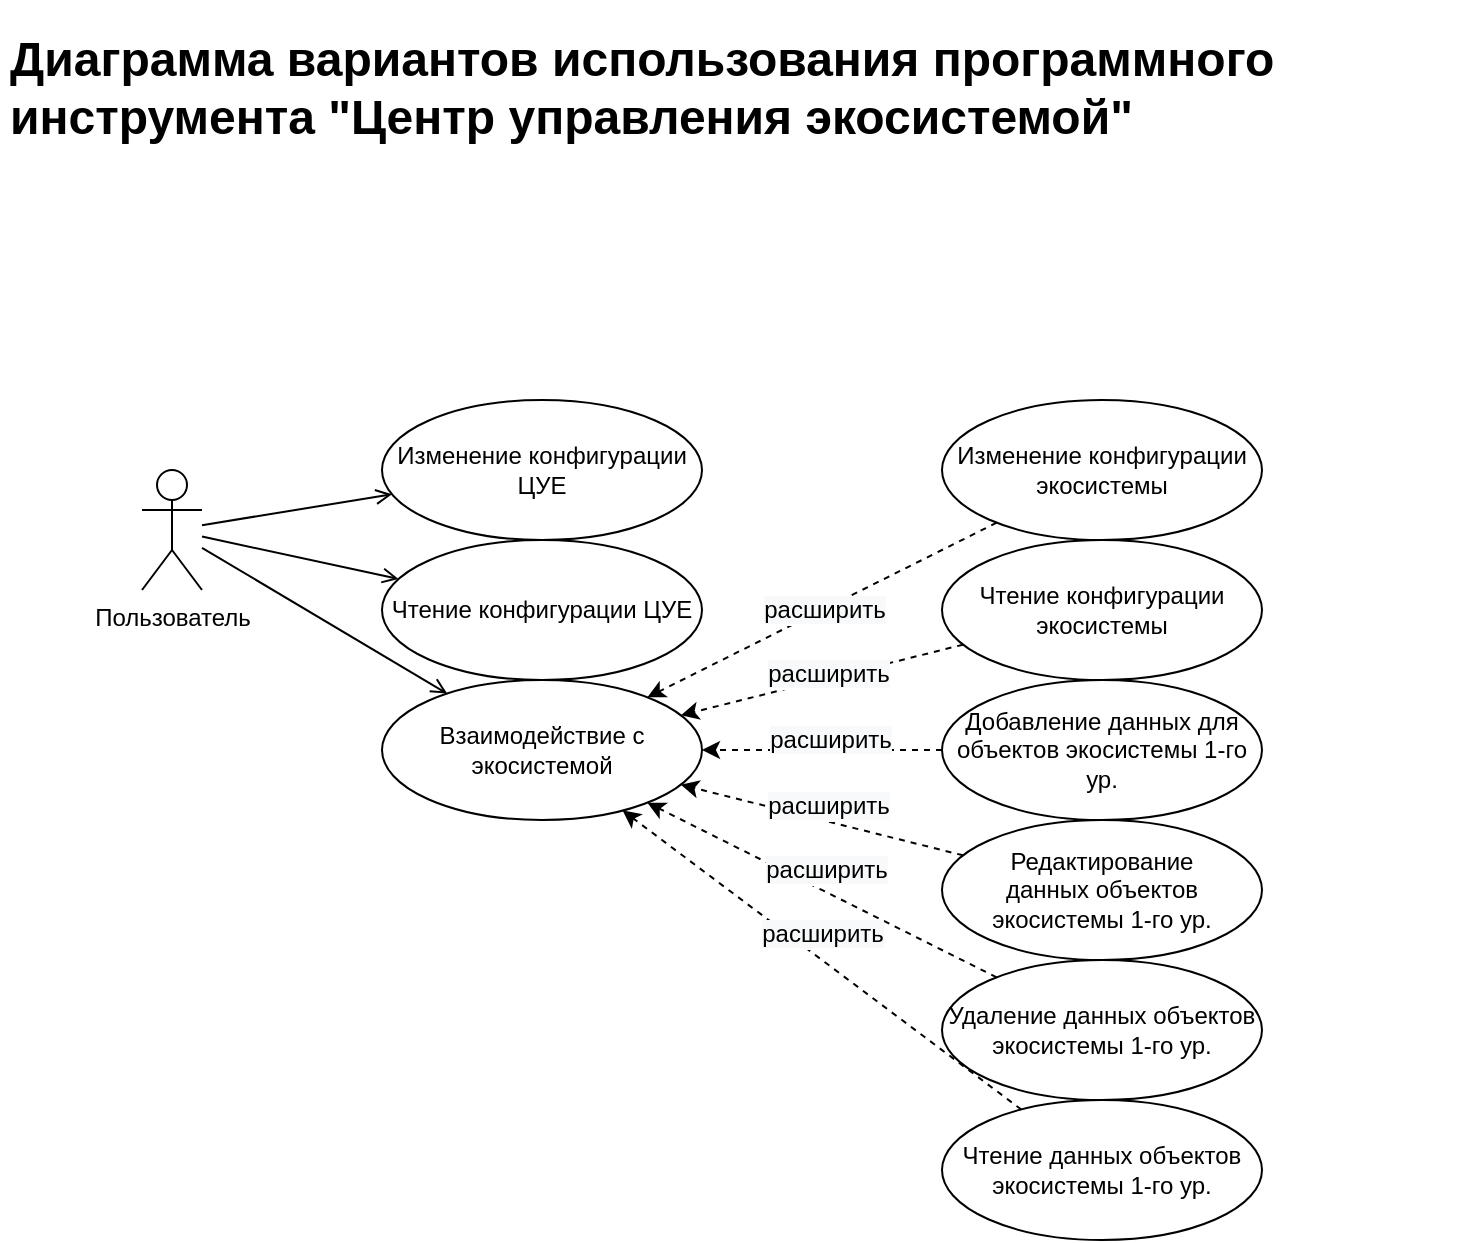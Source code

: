<mxfile version="20.5.1" type="device"><diagram id="Der7TnbNzvbXlH_SbddC" name="Страница 1"><mxGraphModel dx="1038" dy="547" grid="1" gridSize="10" guides="1" tooltips="1" connect="1" arrows="1" fold="1" page="1" pageScale="1" pageWidth="827" pageHeight="1169" math="0" shadow="0"><root><mxCell id="0"/><mxCell id="1" parent="0"/><mxCell id="Ot24iYANHhVKBL9WoQqr-28" value="Пользователь" style="shape=umlActor;verticalLabelPosition=bottom;verticalAlign=top;html=1;" parent="1" vertex="1"><mxGeometry x="120" y="235" width="30" height="60" as="geometry"/></mxCell><mxCell id="Re1UGnTj29GcGWroAbCN-2" value="Изменение конфигурации ЦУЕ" style="ellipse;whiteSpace=wrap;html=1;" parent="1" vertex="1"><mxGeometry x="240" y="200" width="160" height="70" as="geometry"/></mxCell><mxCell id="Re1UGnTj29GcGWroAbCN-3" value="Взаимодействие с экосистемой" style="ellipse;whiteSpace=wrap;html=1;" parent="1" vertex="1"><mxGeometry x="240" y="340" width="160" height="70" as="geometry"/></mxCell><mxCell id="Re1UGnTj29GcGWroAbCN-4" value="Чтение конфигурации ЦУЕ" style="ellipse;whiteSpace=wrap;html=1;" parent="1" vertex="1"><mxGeometry x="240" y="270" width="160" height="70" as="geometry"/></mxCell><mxCell id="Re1UGnTj29GcGWroAbCN-5" value="Изменение конфигурации экосистемы" style="ellipse;whiteSpace=wrap;html=1;" parent="1" vertex="1"><mxGeometry x="520" y="200" width="160" height="70" as="geometry"/></mxCell><mxCell id="Re1UGnTj29GcGWroAbCN-6" value="Чтение конфигурации экосистемы" style="ellipse;whiteSpace=wrap;html=1;" parent="1" vertex="1"><mxGeometry x="520" y="270" width="160" height="70" as="geometry"/></mxCell><mxCell id="Re1UGnTj29GcGWroAbCN-7" value="Редактирование данных&amp;nbsp;&lt;span style=&quot;&quot;&gt;объектов&lt;/span&gt;&lt;br style=&quot;&quot;&gt;&lt;span style=&quot;&quot;&gt;экосистемы 1-го ур.&lt;/span&gt;" style="ellipse;whiteSpace=wrap;html=1;" parent="1" vertex="1"><mxGeometry x="520" y="410" width="160" height="70" as="geometry"/></mxCell><mxCell id="Re1UGnTj29GcGWroAbCN-8" value="Чтение данных&amp;nbsp;объектов&lt;br&gt;экосистемы 1-го ур." style="ellipse;whiteSpace=wrap;html=1;" parent="1" vertex="1"><mxGeometry x="520" y="550" width="160" height="70" as="geometry"/></mxCell><mxCell id="Re1UGnTj29GcGWroAbCN-9" value="Удаление данных&amp;nbsp;&lt;span style=&quot;&quot;&gt;объектов&lt;/span&gt;&lt;br style=&quot;&quot;&gt;&lt;span style=&quot;&quot;&gt;экосистемы 1-го ур.&lt;/span&gt;" style="ellipse;whiteSpace=wrap;html=1;" parent="1" vertex="1"><mxGeometry x="520" y="480" width="160" height="70" as="geometry"/></mxCell><mxCell id="Re1UGnTj29GcGWroAbCN-10" value="Добавление данных для объектов экосистемы 1-го ур." style="ellipse;whiteSpace=wrap;html=1;" parent="1" vertex="1"><mxGeometry x="520" y="340" width="160" height="70" as="geometry"/></mxCell><mxCell id="Re1UGnTj29GcGWroAbCN-11" style="orthogonalLoop=1;jettySize=auto;html=1;dashed=1;endArrow=classic;endFill=1;elbow=vertical;rounded=0;" parent="1" source="Re1UGnTj29GcGWroAbCN-5" target="Re1UGnTj29GcGWroAbCN-3" edge="1"><mxGeometry relative="1" as="geometry"><mxPoint x="507.928" y="175.004" as="sourcePoint"/><mxPoint x="420.005" y="188.252" as="targetPoint"/></mxGeometry></mxCell><mxCell id="Re1UGnTj29GcGWroAbCN-12" value="&lt;span style=&quot;font-size: 12px; background-color: rgb(248, 249, 250);&quot;&gt;расширить&lt;/span&gt;" style="edgeLabel;html=1;align=center;verticalAlign=middle;resizable=0;points=[];" parent="Re1UGnTj29GcGWroAbCN-11" vertex="1" connectable="0"><mxGeometry x="0.115" y="-1" relative="1" as="geometry"><mxPoint x="11" y="-4" as="offset"/></mxGeometry></mxCell><mxCell id="Re1UGnTj29GcGWroAbCN-13" style="orthogonalLoop=1;jettySize=auto;html=1;dashed=1;endArrow=classic;endFill=1;elbow=vertical;rounded=0;" parent="1" source="Re1UGnTj29GcGWroAbCN-6" target="Re1UGnTj29GcGWroAbCN-3" edge="1"><mxGeometry relative="1" as="geometry"><mxPoint x="517.928" y="185.004" as="sourcePoint"/><mxPoint x="430.005" y="198.252" as="targetPoint"/></mxGeometry></mxCell><mxCell id="Re1UGnTj29GcGWroAbCN-14" value="&lt;span style=&quot;font-size: 12px; background-color: rgb(248, 249, 250);&quot;&gt;расширить&lt;/span&gt;" style="edgeLabel;html=1;align=center;verticalAlign=middle;resizable=0;points=[];" parent="Re1UGnTj29GcGWroAbCN-13" vertex="1" connectable="0"><mxGeometry x="0.115" y="-1" relative="1" as="geometry"><mxPoint x="11" y="-4" as="offset"/></mxGeometry></mxCell><mxCell id="Re1UGnTj29GcGWroAbCN-15" style="orthogonalLoop=1;jettySize=auto;html=1;dashed=1;endArrow=classic;endFill=1;elbow=vertical;rounded=0;" parent="1" source="Re1UGnTj29GcGWroAbCN-10" target="Re1UGnTj29GcGWroAbCN-3" edge="1"><mxGeometry relative="1" as="geometry"><mxPoint x="527.928" y="195.004" as="sourcePoint"/><mxPoint x="440.005" y="208.252" as="targetPoint"/></mxGeometry></mxCell><mxCell id="Re1UGnTj29GcGWroAbCN-16" value="&lt;span style=&quot;font-size: 12px; background-color: rgb(248, 249, 250);&quot;&gt;расширить&lt;/span&gt;" style="edgeLabel;html=1;align=center;verticalAlign=middle;resizable=0;points=[];" parent="Re1UGnTj29GcGWroAbCN-15" vertex="1" connectable="0"><mxGeometry x="0.115" y="-1" relative="1" as="geometry"><mxPoint x="11" y="-4" as="offset"/></mxGeometry></mxCell><mxCell id="Re1UGnTj29GcGWroAbCN-17" style="orthogonalLoop=1;jettySize=auto;html=1;dashed=1;endArrow=classic;endFill=1;elbow=vertical;rounded=0;" parent="1" source="Re1UGnTj29GcGWroAbCN-7" target="Re1UGnTj29GcGWroAbCN-3" edge="1"><mxGeometry relative="1" as="geometry"><mxPoint x="537.928" y="205.004" as="sourcePoint"/><mxPoint x="450.005" y="218.252" as="targetPoint"/></mxGeometry></mxCell><mxCell id="Re1UGnTj29GcGWroAbCN-18" value="&lt;span style=&quot;font-size: 12px; background-color: rgb(248, 249, 250);&quot;&gt;расширить&lt;/span&gt;" style="edgeLabel;html=1;align=center;verticalAlign=middle;resizable=0;points=[];" parent="Re1UGnTj29GcGWroAbCN-17" vertex="1" connectable="0"><mxGeometry x="0.115" y="-1" relative="1" as="geometry"><mxPoint x="11" y="-4" as="offset"/></mxGeometry></mxCell><mxCell id="Re1UGnTj29GcGWroAbCN-19" style="orthogonalLoop=1;jettySize=auto;html=1;dashed=1;endArrow=classic;endFill=1;elbow=vertical;rounded=0;" parent="1" source="Re1UGnTj29GcGWroAbCN-9" target="Re1UGnTj29GcGWroAbCN-3" edge="1"><mxGeometry relative="1" as="geometry"><mxPoint x="547.928" y="215.004" as="sourcePoint"/><mxPoint x="460.005" y="228.252" as="targetPoint"/></mxGeometry></mxCell><mxCell id="Re1UGnTj29GcGWroAbCN-20" value="&lt;span style=&quot;font-size: 12px; background-color: rgb(248, 249, 250);&quot;&gt;расширить&lt;/span&gt;" style="edgeLabel;html=1;align=center;verticalAlign=middle;resizable=0;points=[];" parent="Re1UGnTj29GcGWroAbCN-19" vertex="1" connectable="0"><mxGeometry x="0.115" y="-1" relative="1" as="geometry"><mxPoint x="11" y="-4" as="offset"/></mxGeometry></mxCell><mxCell id="Re1UGnTj29GcGWroAbCN-21" style="orthogonalLoop=1;jettySize=auto;html=1;dashed=1;endArrow=classic;endFill=1;elbow=vertical;rounded=0;" parent="1" source="Re1UGnTj29GcGWroAbCN-8" target="Re1UGnTj29GcGWroAbCN-3" edge="1"><mxGeometry relative="1" as="geometry"><mxPoint x="557.928" y="225.004" as="sourcePoint"/><mxPoint x="470.005" y="238.252" as="targetPoint"/></mxGeometry></mxCell><mxCell id="Re1UGnTj29GcGWroAbCN-22" value="&lt;span style=&quot;font-size: 12px; background-color: rgb(248, 249, 250);&quot;&gt;расширить&lt;/span&gt;" style="edgeLabel;html=1;align=center;verticalAlign=middle;resizable=0;points=[];" parent="Re1UGnTj29GcGWroAbCN-21" vertex="1" connectable="0"><mxGeometry x="0.115" y="-1" relative="1" as="geometry"><mxPoint x="11" y="-4" as="offset"/></mxGeometry></mxCell><mxCell id="Re1UGnTj29GcGWroAbCN-23" style="edgeStyle=none;rounded=0;orthogonalLoop=1;jettySize=auto;html=1;endArrow=open;endFill=0;" parent="1" source="Ot24iYANHhVKBL9WoQqr-28" target="Re1UGnTj29GcGWroAbCN-2" edge="1"><mxGeometry relative="1" as="geometry"><mxPoint x="160" y="75" as="sourcePoint"/><mxPoint x="250" y="75" as="targetPoint"/></mxGeometry></mxCell><mxCell id="Re1UGnTj29GcGWroAbCN-24" style="edgeStyle=none;rounded=0;orthogonalLoop=1;jettySize=auto;html=1;endArrow=open;endFill=0;" parent="1" source="Ot24iYANHhVKBL9WoQqr-28" target="Re1UGnTj29GcGWroAbCN-3" edge="1"><mxGeometry relative="1" as="geometry"><mxPoint x="160" y="272.692" as="sourcePoint"/><mxPoint x="264.53" y="256.611" as="targetPoint"/></mxGeometry></mxCell><mxCell id="Re1UGnTj29GcGWroAbCN-25" style="edgeStyle=none;rounded=0;orthogonalLoop=1;jettySize=auto;html=1;endArrow=open;endFill=0;" parent="1" source="Ot24iYANHhVKBL9WoQqr-28" target="Re1UGnTj29GcGWroAbCN-4" edge="1"><mxGeometry relative="1" as="geometry"><mxPoint x="170" y="282.692" as="sourcePoint"/><mxPoint x="274.53" y="266.611" as="targetPoint"/></mxGeometry></mxCell><mxCell id="Kb7IPBDFx0ag_uUbPJLO-1" value="&lt;h1&gt;Диаграмма вариантов использования программного инструмента &quot;Центр управления экосистемой&quot;&lt;/h1&gt;&lt;span style=&quot;text-align: center;&quot;&gt;&lt;br&gt;&lt;/span&gt;" style="text;html=1;strokeColor=none;fillColor=none;spacing=5;spacingTop=-20;overflow=hidden;rounded=0;whiteSpace=wrap;" vertex="1" parent="1"><mxGeometry x="49" y="10" width="730" height="160" as="geometry"/></mxCell></root></mxGraphModel></diagram></mxfile>